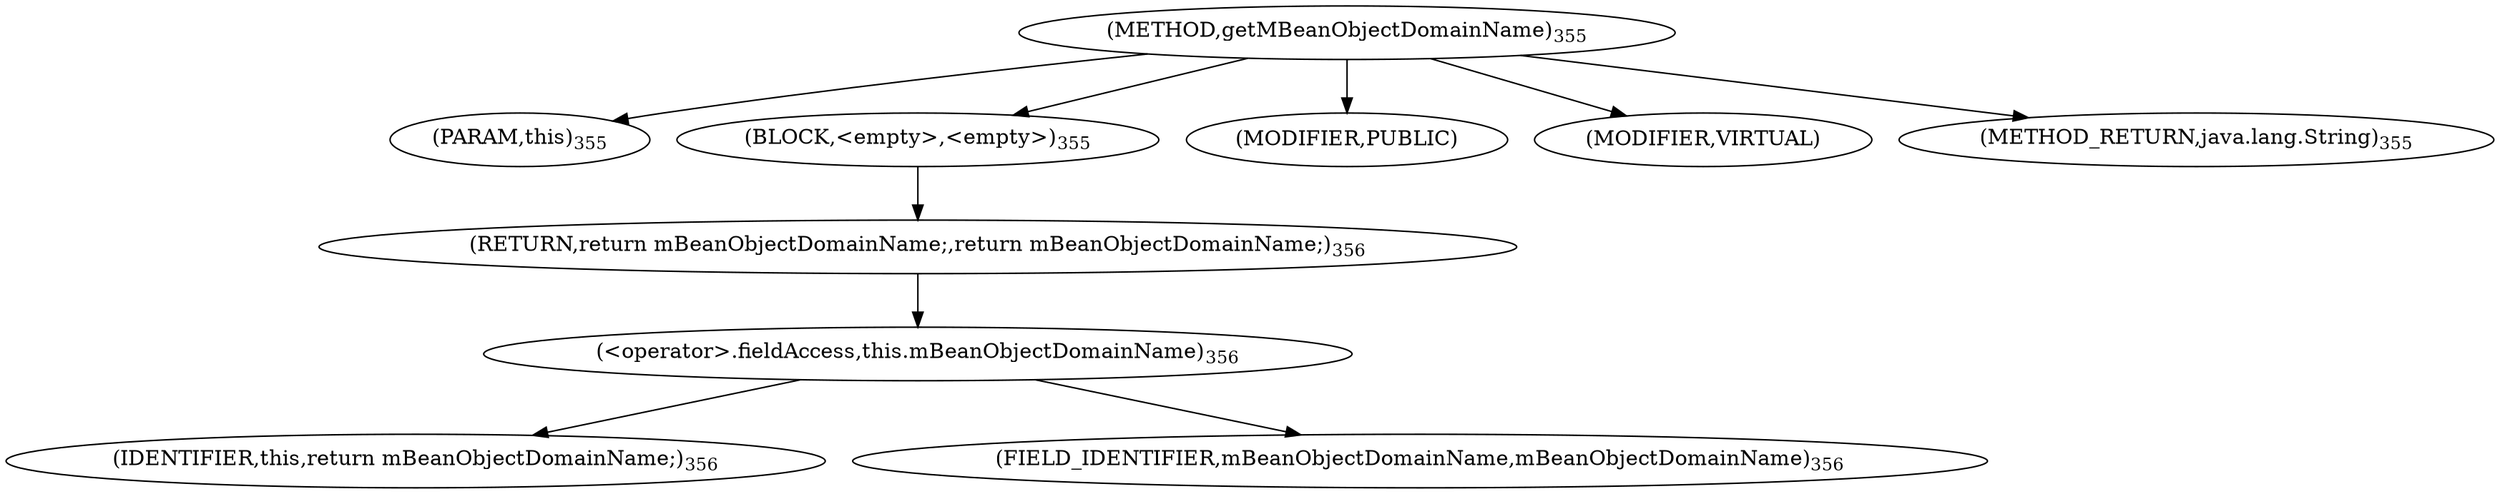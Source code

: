 digraph "getMBeanObjectDomainName" {  
"929" [label = <(METHOD,getMBeanObjectDomainName)<SUB>355</SUB>> ]
"930" [label = <(PARAM,this)<SUB>355</SUB>> ]
"931" [label = <(BLOCK,&lt;empty&gt;,&lt;empty&gt;)<SUB>355</SUB>> ]
"932" [label = <(RETURN,return mBeanObjectDomainName;,return mBeanObjectDomainName;)<SUB>356</SUB>> ]
"933" [label = <(&lt;operator&gt;.fieldAccess,this.mBeanObjectDomainName)<SUB>356</SUB>> ]
"934" [label = <(IDENTIFIER,this,return mBeanObjectDomainName;)<SUB>356</SUB>> ]
"935" [label = <(FIELD_IDENTIFIER,mBeanObjectDomainName,mBeanObjectDomainName)<SUB>356</SUB>> ]
"936" [label = <(MODIFIER,PUBLIC)> ]
"937" [label = <(MODIFIER,VIRTUAL)> ]
"938" [label = <(METHOD_RETURN,java.lang.String)<SUB>355</SUB>> ]
  "929" -> "930" 
  "929" -> "931" 
  "929" -> "936" 
  "929" -> "937" 
  "929" -> "938" 
  "931" -> "932" 
  "932" -> "933" 
  "933" -> "934" 
  "933" -> "935" 
}
